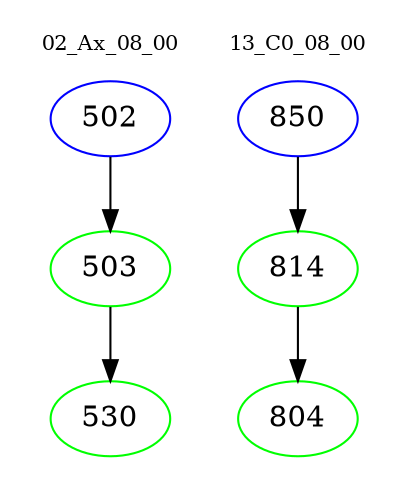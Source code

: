 digraph{
subgraph cluster_0 {
color = white
label = "02_Ax_08_00";
fontsize=10;
T0_502 [label="502", color="blue"]
T0_502 -> T0_503 [color="black"]
T0_503 [label="503", color="green"]
T0_503 -> T0_530 [color="black"]
T0_530 [label="530", color="green"]
}
subgraph cluster_1 {
color = white
label = "13_C0_08_00";
fontsize=10;
T1_850 [label="850", color="blue"]
T1_850 -> T1_814 [color="black"]
T1_814 [label="814", color="green"]
T1_814 -> T1_804 [color="black"]
T1_804 [label="804", color="green"]
}
}

